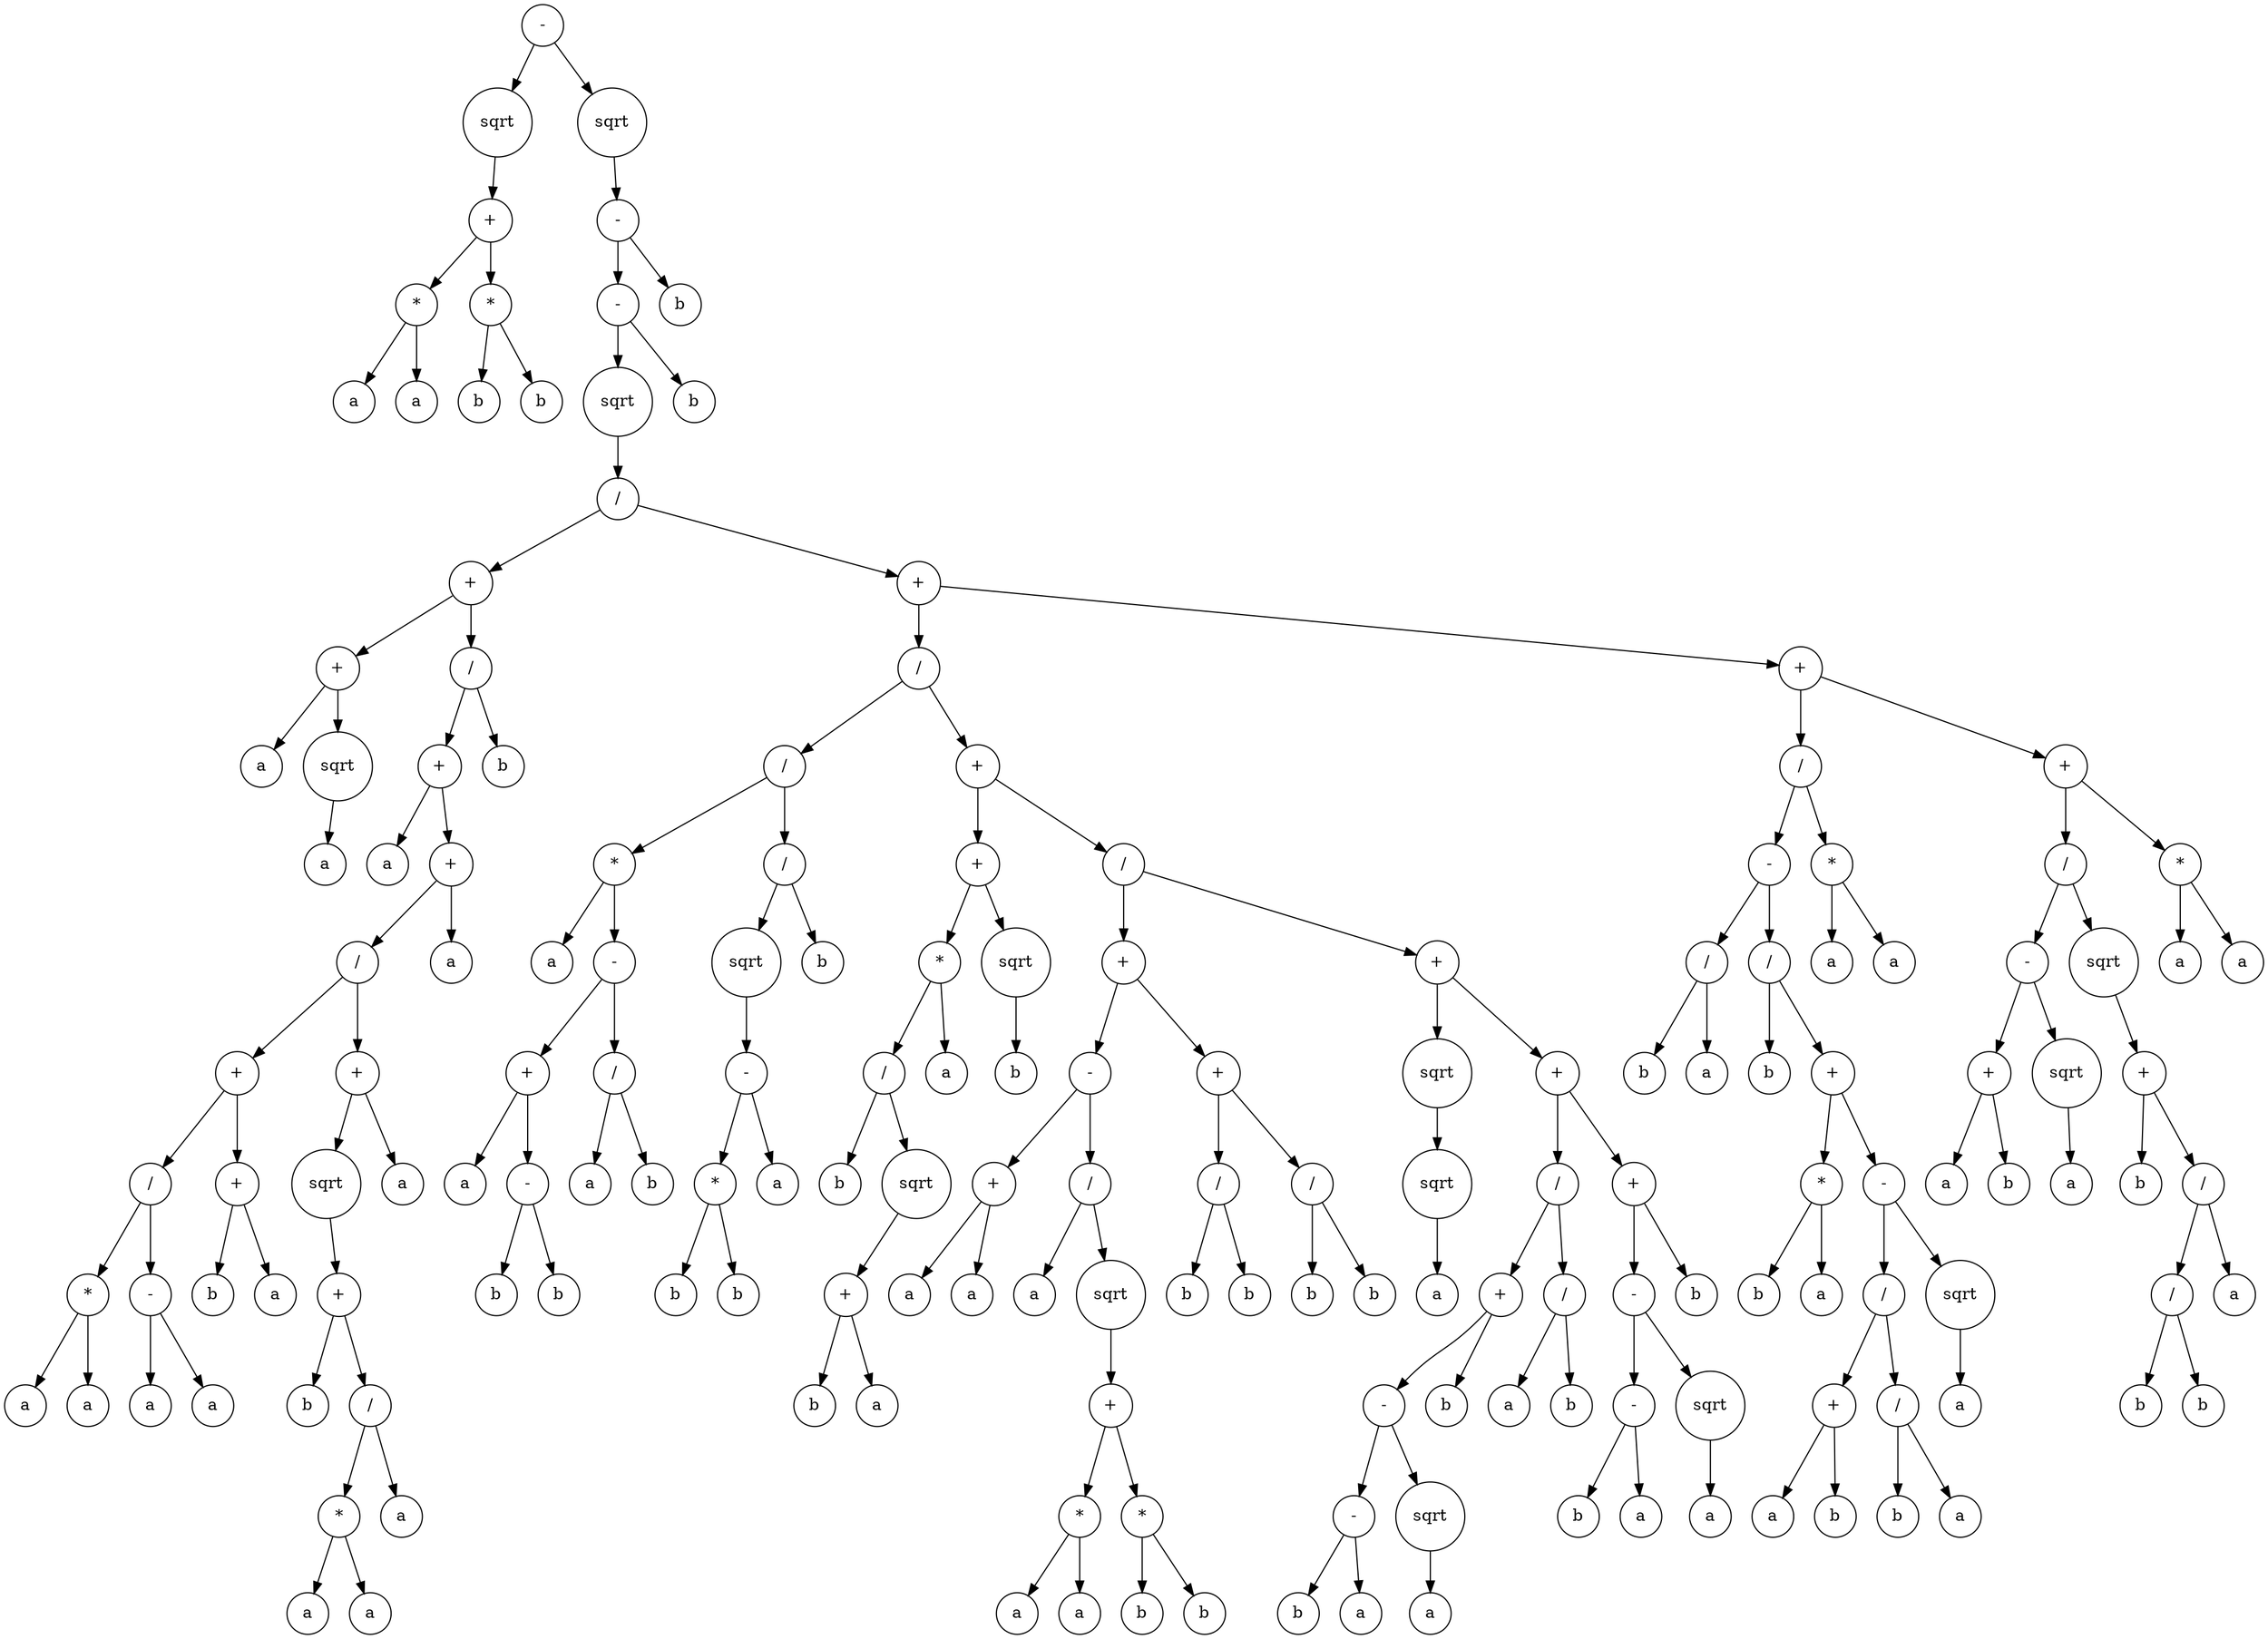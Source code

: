 digraph g {
graph [ordering=out];
node [shape=circle];
n[label = "-"];
n0[label = "sqrt"];
n00[label = "+"];
n000[label = "*"];
n0000[label = "a"];
n000 -> n0000;
n0001[label = "a"];
n000 -> n0001;
n00 -> n000;
n001[label = "*"];
n0010[label = "b"];
n001 -> n0010;
n0011[label = "b"];
n001 -> n0011;
n00 -> n001;
n0 -> n00;
n -> n0;
n1[label = "sqrt"];
n10[label = "-"];
n100[label = "-"];
n1000[label = "sqrt"];
n10000[label = "/"];
n100000[label = "+"];
n1000000[label = "+"];
n10000000[label = "a"];
n1000000 -> n10000000;
n10000001[label = "sqrt"];
n100000010[label = "a"];
n10000001 -> n100000010;
n1000000 -> n10000001;
n100000 -> n1000000;
n1000001[label = "/"];
n10000010[label = "+"];
n100000100[label = "a"];
n10000010 -> n100000100;
n100000101[label = "+"];
n1000001010[label = "/"];
n10000010100[label = "+"];
n100000101000[label = "/"];
n1000001010000[label = "*"];
n10000010100000[label = "a"];
n1000001010000 -> n10000010100000;
n10000010100001[label = "a"];
n1000001010000 -> n10000010100001;
n100000101000 -> n1000001010000;
n1000001010001[label = "-"];
n10000010100010[label = "a"];
n1000001010001 -> n10000010100010;
n10000010100011[label = "a"];
n1000001010001 -> n10000010100011;
n100000101000 -> n1000001010001;
n10000010100 -> n100000101000;
n100000101001[label = "+"];
n1000001010010[label = "b"];
n100000101001 -> n1000001010010;
n1000001010011[label = "a"];
n100000101001 -> n1000001010011;
n10000010100 -> n100000101001;
n1000001010 -> n10000010100;
n10000010101[label = "+"];
n100000101010[label = "sqrt"];
n1000001010100[label = "+"];
n10000010101000[label = "b"];
n1000001010100 -> n10000010101000;
n10000010101001[label = "/"];
n100000101010010[label = "*"];
n1000001010100100[label = "a"];
n100000101010010 -> n1000001010100100;
n1000001010100101[label = "a"];
n100000101010010 -> n1000001010100101;
n10000010101001 -> n100000101010010;
n100000101010011[label = "a"];
n10000010101001 -> n100000101010011;
n1000001010100 -> n10000010101001;
n100000101010 -> n1000001010100;
n10000010101 -> n100000101010;
n100000101011[label = "a"];
n10000010101 -> n100000101011;
n1000001010 -> n10000010101;
n100000101 -> n1000001010;
n1000001011[label = "a"];
n100000101 -> n1000001011;
n10000010 -> n100000101;
n1000001 -> n10000010;
n10000011[label = "b"];
n1000001 -> n10000011;
n100000 -> n1000001;
n10000 -> n100000;
n100001[label = "+"];
n1000010[label = "/"];
n10000100[label = "/"];
n100001000[label = "*"];
n1000010000[label = "a"];
n100001000 -> n1000010000;
n1000010001[label = "-"];
n10000100010[label = "+"];
n100001000100[label = "a"];
n10000100010 -> n100001000100;
n100001000101[label = "-"];
n1000010001010[label = "b"];
n100001000101 -> n1000010001010;
n1000010001011[label = "b"];
n100001000101 -> n1000010001011;
n10000100010 -> n100001000101;
n1000010001 -> n10000100010;
n10000100011[label = "/"];
n100001000110[label = "a"];
n10000100011 -> n100001000110;
n100001000111[label = "b"];
n10000100011 -> n100001000111;
n1000010001 -> n10000100011;
n100001000 -> n1000010001;
n10000100 -> n100001000;
n100001001[label = "/"];
n1000010010[label = "sqrt"];
n10000100100[label = "-"];
n100001001000[label = "*"];
n1000010010000[label = "b"];
n100001001000 -> n1000010010000;
n1000010010001[label = "b"];
n100001001000 -> n1000010010001;
n10000100100 -> n100001001000;
n100001001001[label = "a"];
n10000100100 -> n100001001001;
n1000010010 -> n10000100100;
n100001001 -> n1000010010;
n1000010011[label = "b"];
n100001001 -> n1000010011;
n10000100 -> n100001001;
n1000010 -> n10000100;
n10000101[label = "+"];
n100001010[label = "+"];
n1000010100[label = "*"];
n10000101000[label = "/"];
n100001010000[label = "b"];
n10000101000 -> n100001010000;
n100001010001[label = "sqrt"];
n1000010100010[label = "+"];
n10000101000100[label = "b"];
n1000010100010 -> n10000101000100;
n10000101000101[label = "a"];
n1000010100010 -> n10000101000101;
n100001010001 -> n1000010100010;
n10000101000 -> n100001010001;
n1000010100 -> n10000101000;
n10000101001[label = "a"];
n1000010100 -> n10000101001;
n100001010 -> n1000010100;
n1000010101[label = "sqrt"];
n10000101010[label = "b"];
n1000010101 -> n10000101010;
n100001010 -> n1000010101;
n10000101 -> n100001010;
n100001011[label = "/"];
n1000010110[label = "+"];
n10000101100[label = "-"];
n100001011000[label = "+"];
n1000010110000[label = "a"];
n100001011000 -> n1000010110000;
n1000010110001[label = "a"];
n100001011000 -> n1000010110001;
n10000101100 -> n100001011000;
n100001011001[label = "/"];
n1000010110010[label = "a"];
n100001011001 -> n1000010110010;
n1000010110011[label = "sqrt"];
n10000101100110[label = "+"];
n100001011001100[label = "*"];
n1000010110011000[label = "a"];
n100001011001100 -> n1000010110011000;
n1000010110011001[label = "a"];
n100001011001100 -> n1000010110011001;
n10000101100110 -> n100001011001100;
n100001011001101[label = "*"];
n1000010110011010[label = "b"];
n100001011001101 -> n1000010110011010;
n1000010110011011[label = "b"];
n100001011001101 -> n1000010110011011;
n10000101100110 -> n100001011001101;
n1000010110011 -> n10000101100110;
n100001011001 -> n1000010110011;
n10000101100 -> n100001011001;
n1000010110 -> n10000101100;
n10000101101[label = "+"];
n100001011010[label = "/"];
n1000010110100[label = "b"];
n100001011010 -> n1000010110100;
n1000010110101[label = "b"];
n100001011010 -> n1000010110101;
n10000101101 -> n100001011010;
n100001011011[label = "/"];
n1000010110110[label = "b"];
n100001011011 -> n1000010110110;
n1000010110111[label = "b"];
n100001011011 -> n1000010110111;
n10000101101 -> n100001011011;
n1000010110 -> n10000101101;
n100001011 -> n1000010110;
n1000010111[label = "+"];
n10000101110[label = "sqrt"];
n100001011100[label = "sqrt"];
n1000010111000[label = "a"];
n100001011100 -> n1000010111000;
n10000101110 -> n100001011100;
n1000010111 -> n10000101110;
n10000101111[label = "+"];
n100001011110[label = "/"];
n1000010111100[label = "+"];
n10000101111000[label = "-"];
n100001011110000[label = "-"];
n1000010111100000[label = "b"];
n100001011110000 -> n1000010111100000;
n1000010111100001[label = "a"];
n100001011110000 -> n1000010111100001;
n10000101111000 -> n100001011110000;
n100001011110001[label = "sqrt"];
n1000010111100010[label = "a"];
n100001011110001 -> n1000010111100010;
n10000101111000 -> n100001011110001;
n1000010111100 -> n10000101111000;
n10000101111001[label = "b"];
n1000010111100 -> n10000101111001;
n100001011110 -> n1000010111100;
n1000010111101[label = "/"];
n10000101111010[label = "a"];
n1000010111101 -> n10000101111010;
n10000101111011[label = "b"];
n1000010111101 -> n10000101111011;
n100001011110 -> n1000010111101;
n10000101111 -> n100001011110;
n100001011111[label = "+"];
n1000010111110[label = "-"];
n10000101111100[label = "-"];
n100001011111000[label = "b"];
n10000101111100 -> n100001011111000;
n100001011111001[label = "a"];
n10000101111100 -> n100001011111001;
n1000010111110 -> n10000101111100;
n10000101111101[label = "sqrt"];
n100001011111010[label = "a"];
n10000101111101 -> n100001011111010;
n1000010111110 -> n10000101111101;
n100001011111 -> n1000010111110;
n1000010111111[label = "b"];
n100001011111 -> n1000010111111;
n10000101111 -> n100001011111;
n1000010111 -> n10000101111;
n100001011 -> n1000010111;
n10000101 -> n100001011;
n1000010 -> n10000101;
n100001 -> n1000010;
n1000011[label = "+"];
n10000110[label = "/"];
n100001100[label = "-"];
n1000011000[label = "/"];
n10000110000[label = "b"];
n1000011000 -> n10000110000;
n10000110001[label = "a"];
n1000011000 -> n10000110001;
n100001100 -> n1000011000;
n1000011001[label = "/"];
n10000110010[label = "b"];
n1000011001 -> n10000110010;
n10000110011[label = "+"];
n100001100110[label = "*"];
n1000011001100[label = "b"];
n100001100110 -> n1000011001100;
n1000011001101[label = "a"];
n100001100110 -> n1000011001101;
n10000110011 -> n100001100110;
n100001100111[label = "-"];
n1000011001110[label = "/"];
n10000110011100[label = "+"];
n100001100111000[label = "a"];
n10000110011100 -> n100001100111000;
n100001100111001[label = "b"];
n10000110011100 -> n100001100111001;
n1000011001110 -> n10000110011100;
n10000110011101[label = "/"];
n100001100111010[label = "b"];
n10000110011101 -> n100001100111010;
n100001100111011[label = "a"];
n10000110011101 -> n100001100111011;
n1000011001110 -> n10000110011101;
n100001100111 -> n1000011001110;
n1000011001111[label = "sqrt"];
n10000110011110[label = "a"];
n1000011001111 -> n10000110011110;
n100001100111 -> n1000011001111;
n10000110011 -> n100001100111;
n1000011001 -> n10000110011;
n100001100 -> n1000011001;
n10000110 -> n100001100;
n100001101[label = "*"];
n1000011010[label = "a"];
n100001101 -> n1000011010;
n1000011011[label = "a"];
n100001101 -> n1000011011;
n10000110 -> n100001101;
n1000011 -> n10000110;
n10000111[label = "+"];
n100001110[label = "/"];
n1000011100[label = "-"];
n10000111000[label = "+"];
n100001110000[label = "a"];
n10000111000 -> n100001110000;
n100001110001[label = "b"];
n10000111000 -> n100001110001;
n1000011100 -> n10000111000;
n10000111001[label = "sqrt"];
n100001110010[label = "a"];
n10000111001 -> n100001110010;
n1000011100 -> n10000111001;
n100001110 -> n1000011100;
n1000011101[label = "sqrt"];
n10000111010[label = "+"];
n100001110100[label = "b"];
n10000111010 -> n100001110100;
n100001110101[label = "/"];
n1000011101010[label = "/"];
n10000111010100[label = "b"];
n1000011101010 -> n10000111010100;
n10000111010101[label = "b"];
n1000011101010 -> n10000111010101;
n100001110101 -> n1000011101010;
n1000011101011[label = "a"];
n100001110101 -> n1000011101011;
n10000111010 -> n100001110101;
n1000011101 -> n10000111010;
n100001110 -> n1000011101;
n10000111 -> n100001110;
n100001111[label = "*"];
n1000011110[label = "a"];
n100001111 -> n1000011110;
n1000011111[label = "a"];
n100001111 -> n1000011111;
n10000111 -> n100001111;
n1000011 -> n10000111;
n100001 -> n1000011;
n10000 -> n100001;
n1000 -> n10000;
n100 -> n1000;
n1001[label = "b"];
n100 -> n1001;
n10 -> n100;
n101[label = "b"];
n10 -> n101;
n1 -> n10;
n -> n1;
}
